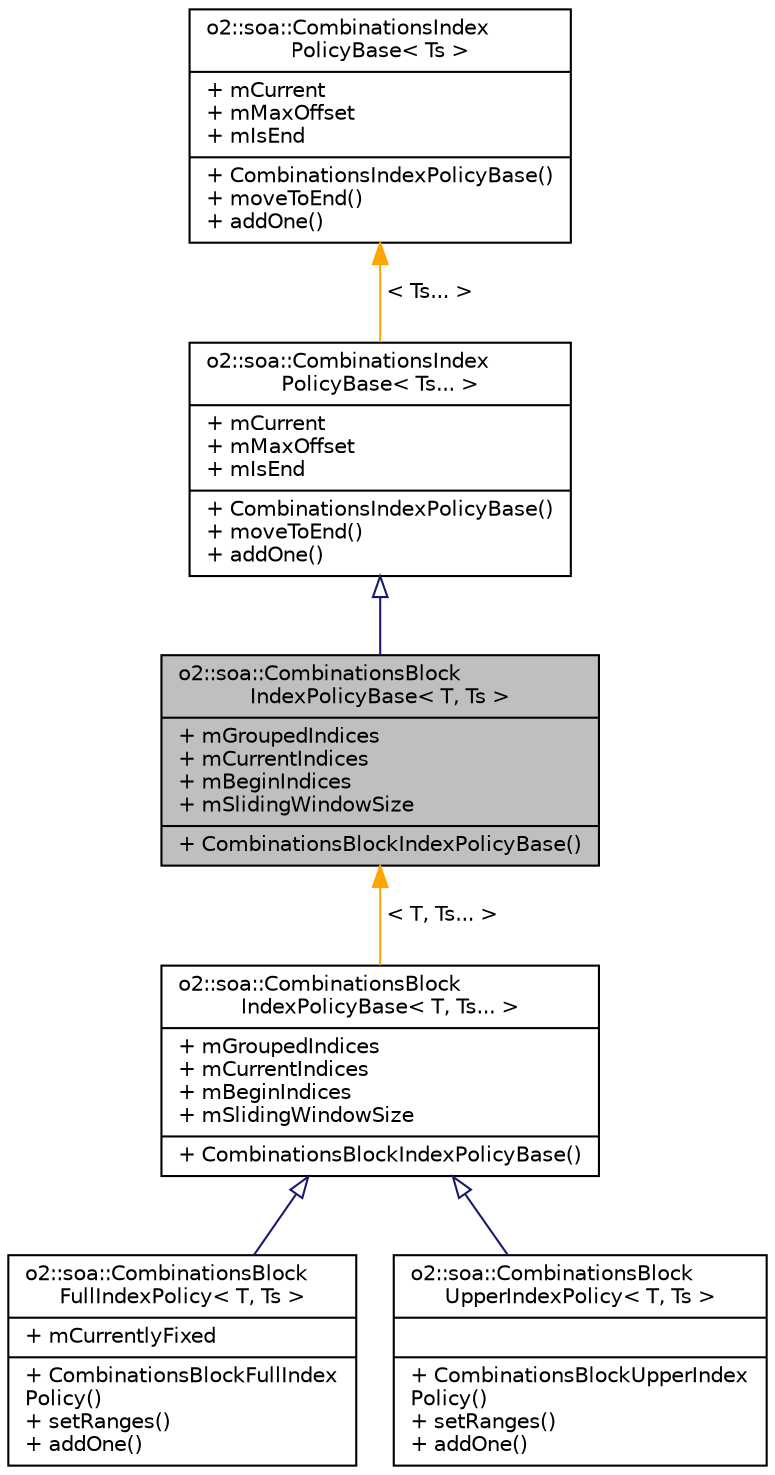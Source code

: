 digraph "o2::soa::CombinationsBlockIndexPolicyBase&lt; T, Ts &gt;"
{
 // INTERACTIVE_SVG=YES
  bgcolor="transparent";
  edge [fontname="Helvetica",fontsize="10",labelfontname="Helvetica",labelfontsize="10"];
  node [fontname="Helvetica",fontsize="10",shape=record];
  Node0 [label="{o2::soa::CombinationsBlock\lIndexPolicyBase\< T, Ts \>\n|+ mGroupedIndices\l+ mCurrentIndices\l+ mBeginIndices\l+ mSlidingWindowSize\l|+ CombinationsBlockIndexPolicyBase()\l}",height=0.2,width=0.4,color="black", fillcolor="grey75", style="filled", fontcolor="black"];
  Node1 -> Node0 [dir="back",color="midnightblue",fontsize="10",style="solid",arrowtail="onormal",fontname="Helvetica"];
  Node1 [label="{o2::soa::CombinationsIndex\lPolicyBase\< Ts... \>\n|+ mCurrent\l+ mMaxOffset\l+ mIsEnd\l|+ CombinationsIndexPolicyBase()\l+ moveToEnd()\l+ addOne()\l}",height=0.2,width=0.4,color="black",URL="$de/dac/structo2_1_1soa_1_1CombinationsIndexPolicyBase.html"];
  Node2 -> Node1 [dir="back",color="orange",fontsize="10",style="solid",label=" \< Ts... \>" ,fontname="Helvetica"];
  Node2 [label="{o2::soa::CombinationsIndex\lPolicyBase\< Ts \>\n|+ mCurrent\l+ mMaxOffset\l+ mIsEnd\l|+ CombinationsIndexPolicyBase()\l+ moveToEnd()\l+ addOne()\l}",height=0.2,width=0.4,color="black",URL="$de/dac/structo2_1_1soa_1_1CombinationsIndexPolicyBase.html"];
  Node0 -> Node3 [dir="back",color="orange",fontsize="10",style="solid",label=" \< T, Ts... \>" ,fontname="Helvetica"];
  Node3 [label="{o2::soa::CombinationsBlock\lIndexPolicyBase\< T, Ts... \>\n|+ mGroupedIndices\l+ mCurrentIndices\l+ mBeginIndices\l+ mSlidingWindowSize\l|+ CombinationsBlockIndexPolicyBase()\l}",height=0.2,width=0.4,color="black",URL="$d0/d11/structo2_1_1soa_1_1CombinationsBlockIndexPolicyBase.html"];
  Node3 -> Node4 [dir="back",color="midnightblue",fontsize="10",style="solid",arrowtail="onormal",fontname="Helvetica"];
  Node4 [label="{o2::soa::CombinationsBlock\lFullIndexPolicy\< T, Ts \>\n|+ mCurrentlyFixed\l|+ CombinationsBlockFullIndex\lPolicy()\l+ setRanges()\l+ addOne()\l}",height=0.2,width=0.4,color="black",URL="$d3/d63/structo2_1_1soa_1_1CombinationsBlockFullIndexPolicy.html"];
  Node3 -> Node5 [dir="back",color="midnightblue",fontsize="10",style="solid",arrowtail="onormal",fontname="Helvetica"];
  Node5 [label="{o2::soa::CombinationsBlock\lUpperIndexPolicy\< T, Ts \>\n||+ CombinationsBlockUpperIndex\lPolicy()\l+ setRanges()\l+ addOne()\l}",height=0.2,width=0.4,color="black",URL="$d1/d4d/structo2_1_1soa_1_1CombinationsBlockUpperIndexPolicy.html"];
}
